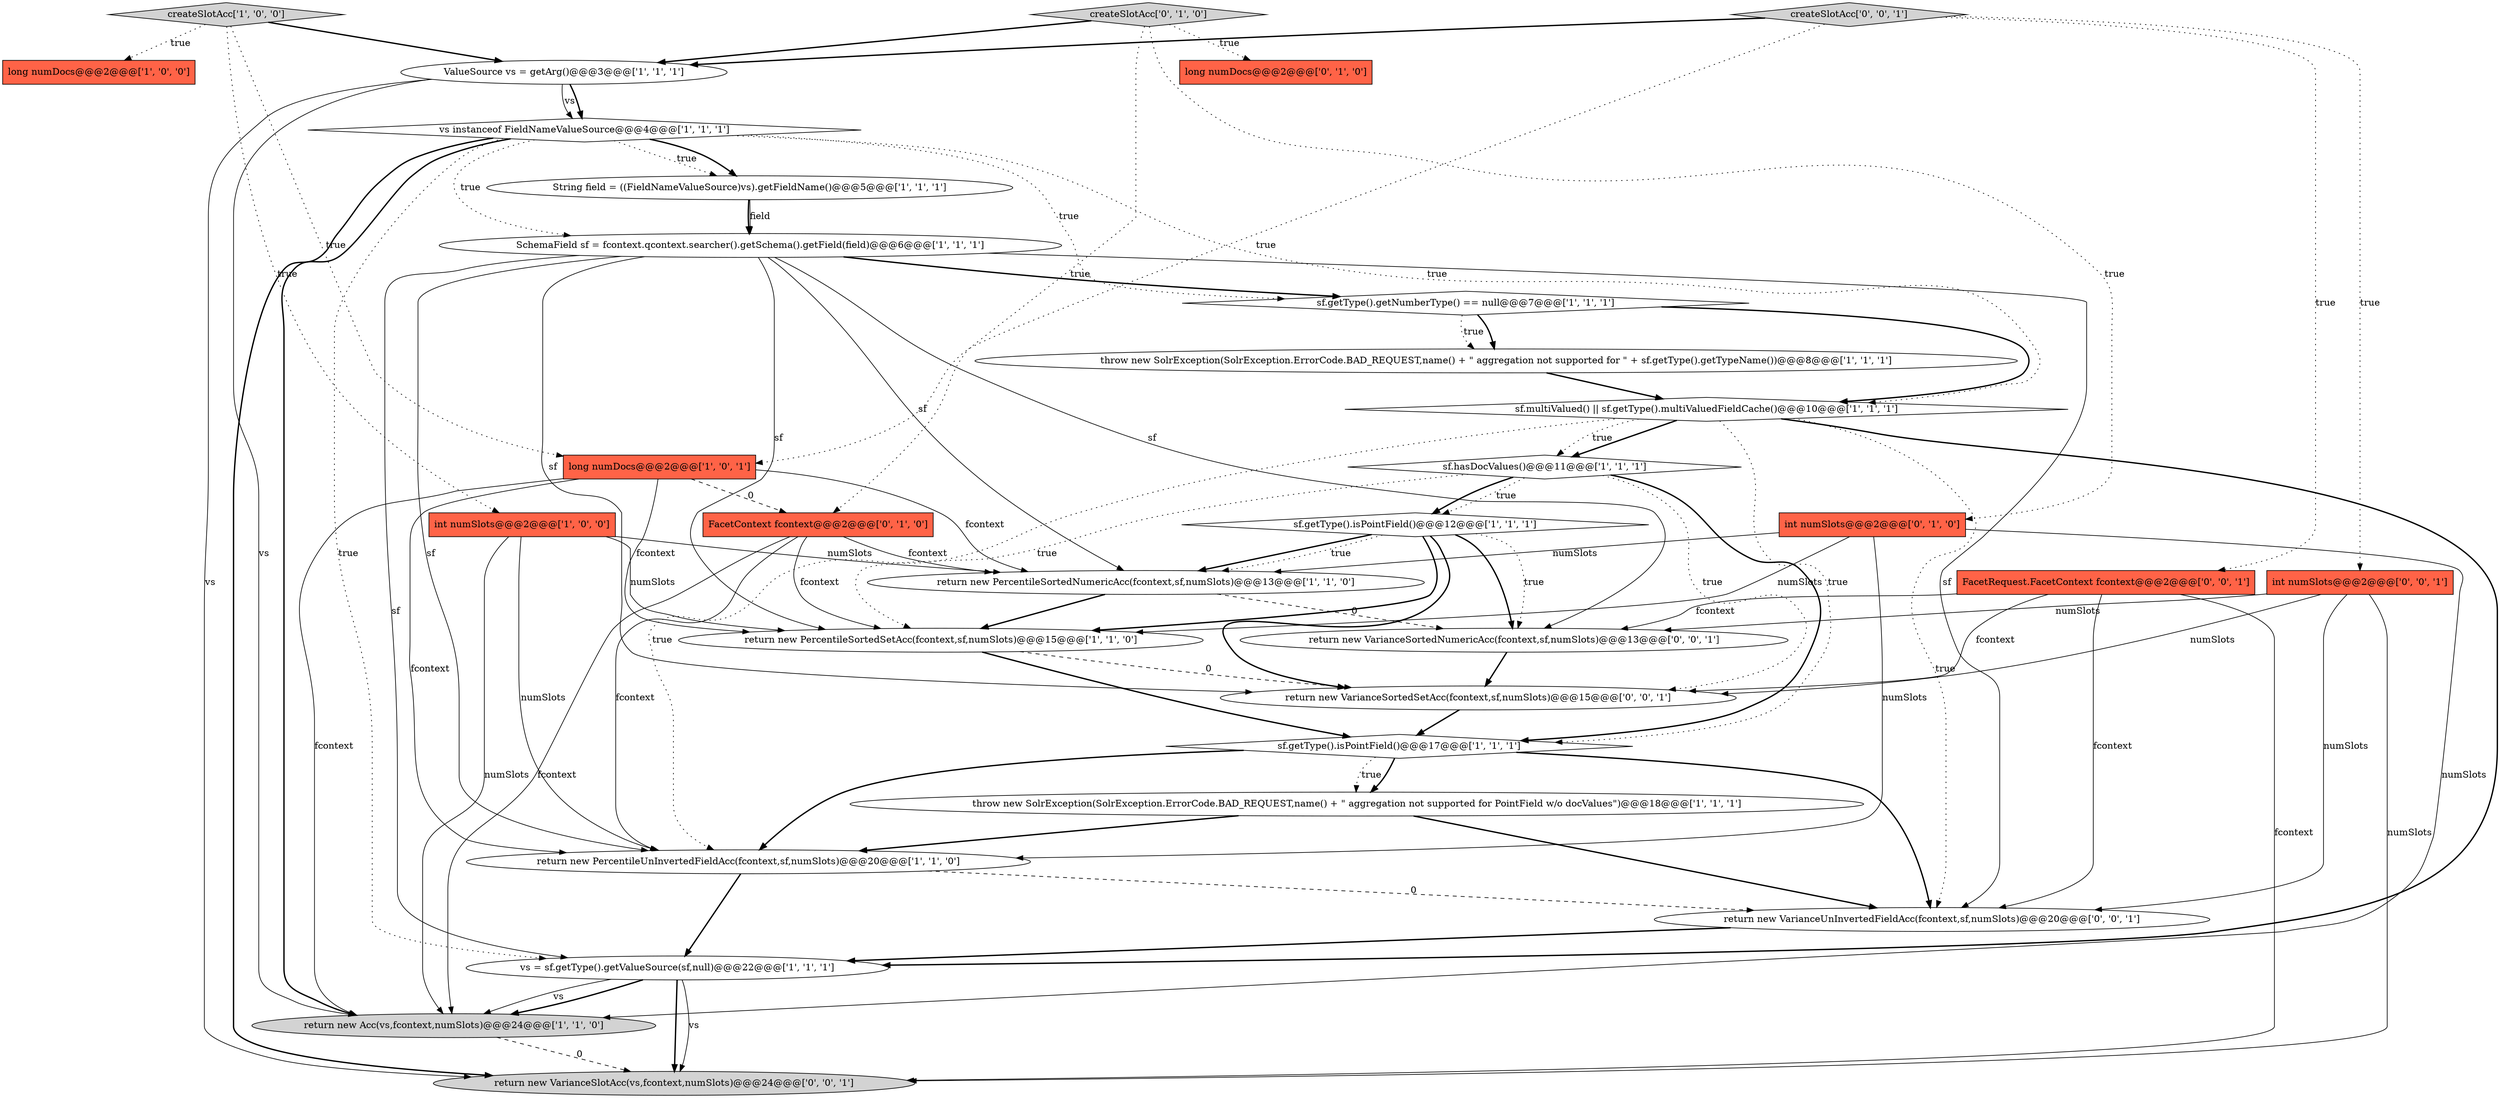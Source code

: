 digraph {
8 [style = filled, label = "long numDocs@@@2@@@['1', '0', '0']", fillcolor = tomato, shape = box image = "AAA0AAABBB1BBB"];
15 [style = filled, label = "sf.getType().getNumberType() == null@@@7@@@['1', '1', '1']", fillcolor = white, shape = diamond image = "AAA0AAABBB1BBB"];
24 [style = filled, label = "return new VarianceSortedSetAcc(fcontext,sf,numSlots)@@@15@@@['0', '0', '1']", fillcolor = white, shape = ellipse image = "AAA0AAABBB3BBB"];
1 [style = filled, label = "SchemaField sf = fcontext.qcontext.searcher().getSchema().getField(field)@@@6@@@['1', '1', '1']", fillcolor = white, shape = ellipse image = "AAA0AAABBB1BBB"];
4 [style = filled, label = "int numSlots@@@2@@@['1', '0', '0']", fillcolor = tomato, shape = box image = "AAA0AAABBB1BBB"];
28 [style = filled, label = "return new VarianceUnInvertedFieldAcc(fcontext,sf,numSlots)@@@20@@@['0', '0', '1']", fillcolor = white, shape = ellipse image = "AAA0AAABBB3BBB"];
14 [style = filled, label = "return new Acc(vs,fcontext,numSlots)@@@24@@@['1', '1', '0']", fillcolor = lightgray, shape = ellipse image = "AAA0AAABBB1BBB"];
9 [style = filled, label = "sf.hasDocValues()@@@11@@@['1', '1', '1']", fillcolor = white, shape = diamond image = "AAA0AAABBB1BBB"];
7 [style = filled, label = "return new PercentileSortedNumericAcc(fcontext,sf,numSlots)@@@13@@@['1', '1', '0']", fillcolor = white, shape = ellipse image = "AAA0AAABBB1BBB"];
6 [style = filled, label = "return new PercentileUnInvertedFieldAcc(fcontext,sf,numSlots)@@@20@@@['1', '1', '0']", fillcolor = white, shape = ellipse image = "AAA0AAABBB1BBB"];
2 [style = filled, label = "vs instanceof FieldNameValueSource@@@4@@@['1', '1', '1']", fillcolor = white, shape = diamond image = "AAA0AAABBB1BBB"];
23 [style = filled, label = "FacetContext fcontext@@@2@@@['0', '1', '0']", fillcolor = tomato, shape = box image = "AAA1AAABBB2BBB"];
29 [style = filled, label = "return new VarianceSlotAcc(vs,fcontext,numSlots)@@@24@@@['0', '0', '1']", fillcolor = lightgray, shape = ellipse image = "AAA0AAABBB3BBB"];
25 [style = filled, label = "FacetRequest.FacetContext fcontext@@@2@@@['0', '0', '1']", fillcolor = tomato, shape = box image = "AAA0AAABBB3BBB"];
26 [style = filled, label = "return new VarianceSortedNumericAcc(fcontext,sf,numSlots)@@@13@@@['0', '0', '1']", fillcolor = white, shape = ellipse image = "AAA0AAABBB3BBB"];
0 [style = filled, label = "sf.getType().isPointField()@@@12@@@['1', '1', '1']", fillcolor = white, shape = diamond image = "AAA0AAABBB1BBB"];
16 [style = filled, label = "throw new SolrException(SolrException.ErrorCode.BAD_REQUEST,name() + \" aggregation not supported for \" + sf.getType().getTypeName())@@@8@@@['1', '1', '1']", fillcolor = white, shape = ellipse image = "AAA0AAABBB1BBB"];
3 [style = filled, label = "sf.multiValued() || sf.getType().multiValuedFieldCache()@@@10@@@['1', '1', '1']", fillcolor = white, shape = diamond image = "AAA0AAABBB1BBB"];
19 [style = filled, label = "return new PercentileSortedSetAcc(fcontext,sf,numSlots)@@@15@@@['1', '1', '0']", fillcolor = white, shape = ellipse image = "AAA0AAABBB1BBB"];
18 [style = filled, label = "sf.getType().isPointField()@@@17@@@['1', '1', '1']", fillcolor = white, shape = diamond image = "AAA0AAABBB1BBB"];
20 [style = filled, label = "long numDocs@@@2@@@['0', '1', '0']", fillcolor = tomato, shape = box image = "AAA0AAABBB2BBB"];
30 [style = filled, label = "createSlotAcc['0', '0', '1']", fillcolor = lightgray, shape = diamond image = "AAA0AAABBB3BBB"];
13 [style = filled, label = "String field = ((FieldNameValueSource)vs).getFieldName()@@@5@@@['1', '1', '1']", fillcolor = white, shape = ellipse image = "AAA0AAABBB1BBB"];
10 [style = filled, label = "throw new SolrException(SolrException.ErrorCode.BAD_REQUEST,name() + \" aggregation not supported for PointField w/o docValues\")@@@18@@@['1', '1', '1']", fillcolor = white, shape = ellipse image = "AAA0AAABBB1BBB"];
22 [style = filled, label = "int numSlots@@@2@@@['0', '1', '0']", fillcolor = tomato, shape = box image = "AAA0AAABBB2BBB"];
11 [style = filled, label = "createSlotAcc['1', '0', '0']", fillcolor = lightgray, shape = diamond image = "AAA0AAABBB1BBB"];
27 [style = filled, label = "int numSlots@@@2@@@['0', '0', '1']", fillcolor = tomato, shape = box image = "AAA0AAABBB3BBB"];
5 [style = filled, label = "vs = sf.getType().getValueSource(sf,null)@@@22@@@['1', '1', '1']", fillcolor = white, shape = ellipse image = "AAA0AAABBB1BBB"];
21 [style = filled, label = "createSlotAcc['0', '1', '0']", fillcolor = lightgray, shape = diamond image = "AAA0AAABBB2BBB"];
17 [style = filled, label = "long numDocs@@@2@@@['1', '0', '1']", fillcolor = tomato, shape = box image = "AAA0AAABBB1BBB"];
12 [style = filled, label = "ValueSource vs = getArg()@@@3@@@['1', '1', '1']", fillcolor = white, shape = ellipse image = "AAA0AAABBB1BBB"];
5->14 [style = bold, label=""];
11->12 [style = bold, label=""];
1->6 [style = solid, label="sf"];
1->5 [style = solid, label="sf"];
2->5 [style = dotted, label="true"];
21->22 [style = dotted, label="true"];
10->28 [style = bold, label=""];
18->28 [style = bold, label=""];
27->24 [style = solid, label="numSlots"];
2->29 [style = bold, label=""];
1->26 [style = solid, label="sf"];
3->9 [style = bold, label=""];
3->6 [style = dotted, label="true"];
15->16 [style = bold, label=""];
6->5 [style = bold, label=""];
5->29 [style = bold, label=""];
13->1 [style = bold, label=""];
18->10 [style = dotted, label="true"];
11->4 [style = dotted, label="true"];
7->19 [style = bold, label=""];
1->7 [style = solid, label="sf"];
7->26 [style = dashed, label="0"];
17->19 [style = solid, label="fcontext"];
23->7 [style = solid, label="fcontext"];
25->24 [style = solid, label="fcontext"];
12->2 [style = solid, label="vs"];
26->24 [style = bold, label=""];
23->14 [style = solid, label="fcontext"];
2->3 [style = dotted, label="true"];
4->7 [style = solid, label="numSlots"];
27->26 [style = solid, label="numSlots"];
0->7 [style = bold, label=""];
30->17 [style = dotted, label="true"];
0->7 [style = dotted, label="true"];
27->28 [style = solid, label="numSlots"];
19->24 [style = dashed, label="0"];
9->24 [style = dotted, label="true"];
0->19 [style = bold, label=""];
6->28 [style = dashed, label="0"];
0->26 [style = dotted, label="true"];
21->20 [style = dotted, label="true"];
17->23 [style = dashed, label="0"];
2->1 [style = dotted, label="true"];
17->14 [style = solid, label="fcontext"];
3->18 [style = dotted, label="true"];
12->29 [style = solid, label="vs"];
2->13 [style = dotted, label="true"];
0->26 [style = bold, label=""];
1->19 [style = solid, label="sf"];
1->15 [style = bold, label=""];
15->3 [style = bold, label=""];
22->14 [style = solid, label="numSlots"];
17->6 [style = solid, label="fcontext"];
12->14 [style = solid, label="vs"];
3->9 [style = dotted, label="true"];
9->19 [style = dotted, label="true"];
19->18 [style = bold, label=""];
18->6 [style = bold, label=""];
25->28 [style = solid, label="fcontext"];
10->6 [style = bold, label=""];
23->19 [style = solid, label="fcontext"];
2->13 [style = bold, label=""];
12->2 [style = bold, label=""];
21->23 [style = dotted, label="true"];
9->0 [style = bold, label=""];
11->17 [style = dotted, label="true"];
0->24 [style = bold, label=""];
2->15 [style = dotted, label="true"];
16->3 [style = bold, label=""];
4->19 [style = solid, label="numSlots"];
30->12 [style = bold, label=""];
4->6 [style = solid, label="numSlots"];
30->25 [style = dotted, label="true"];
28->5 [style = bold, label=""];
15->16 [style = dotted, label="true"];
22->19 [style = solid, label="numSlots"];
17->7 [style = solid, label="fcontext"];
9->18 [style = bold, label=""];
27->29 [style = solid, label="numSlots"];
4->14 [style = solid, label="numSlots"];
3->28 [style = dotted, label="true"];
24->18 [style = bold, label=""];
9->0 [style = dotted, label="true"];
30->27 [style = dotted, label="true"];
14->29 [style = dashed, label="0"];
25->26 [style = solid, label="fcontext"];
13->1 [style = solid, label="field"];
5->14 [style = solid, label="vs"];
3->5 [style = bold, label=""];
21->12 [style = bold, label=""];
11->8 [style = dotted, label="true"];
22->6 [style = solid, label="numSlots"];
18->10 [style = bold, label=""];
22->7 [style = solid, label="numSlots"];
1->24 [style = solid, label="sf"];
23->6 [style = solid, label="fcontext"];
1->28 [style = solid, label="sf"];
2->14 [style = bold, label=""];
25->29 [style = solid, label="fcontext"];
5->29 [style = solid, label="vs"];
}
